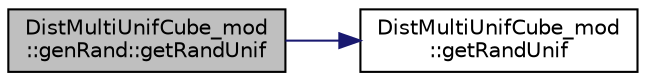 digraph "DistMultiUnifCube_mod::genRand::getRandUnif"
{
 // LATEX_PDF_SIZE
  edge [fontname="Helvetica",fontsize="10",labelfontname="Helvetica",labelfontsize="10"];
  node [fontname="Helvetica",fontsize="10",shape=record];
  rankdir="LR";
  Node1 [label="DistMultiUnifCube_mod\l::genRand::getRandUnif",height=0.2,width=0.4,color="black", fillcolor="grey75", style="filled", fontcolor="black",tooltip="Return a MultiVariate Uniform (MVU) random vector within the specified input support."];
  Node1 -> Node2 [color="midnightblue",fontsize="10",style="solid",fontname="Helvetica"];
  Node2 [label="DistMultiUnifCube_mod\l::getRandUnif",height=0.2,width=0.4,color="black", fillcolor="white", style="filled",URL="$namespaceDistMultiUnifCube__mod.html#a22b94e93b16e2524ede718484872e81a",tooltip="Return a MultiVariate Uniform (MVU) random vector within the specified input support."];
}

